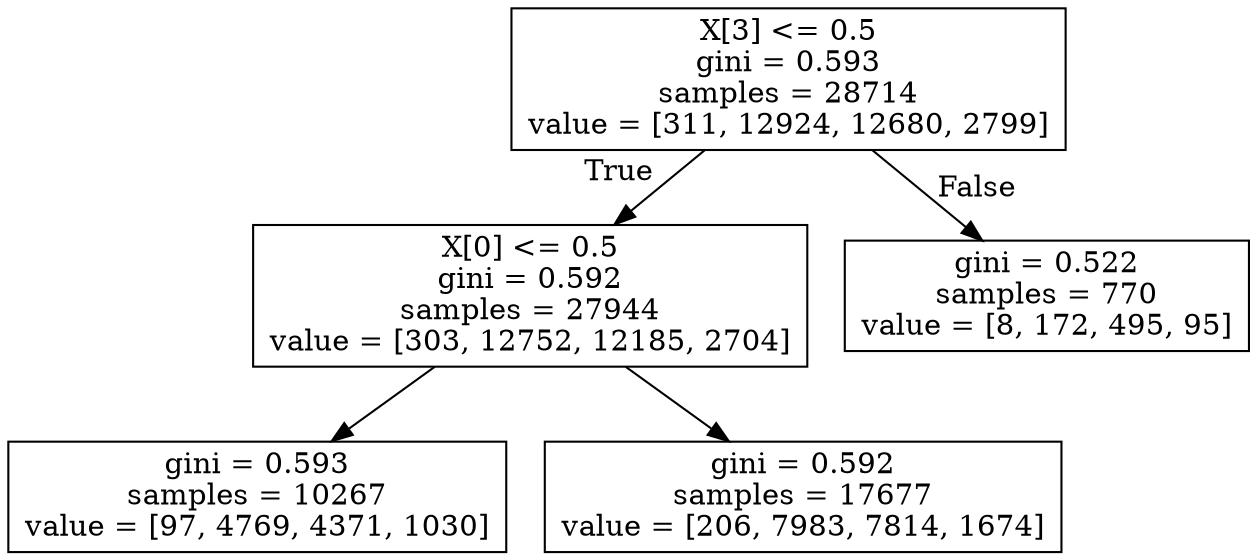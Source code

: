 digraph Tree {
node [shape=box] ;
0 [label="X[3] <= 0.5\ngini = 0.593\nsamples = 28714\nvalue = [311, 12924, 12680, 2799]"] ;
1 [label="X[0] <= 0.5\ngini = 0.592\nsamples = 27944\nvalue = [303, 12752, 12185, 2704]"] ;
0 -> 1 [labeldistance=2.5, labelangle=45, headlabel="True"] ;
2 [label="gini = 0.593\nsamples = 10267\nvalue = [97, 4769, 4371, 1030]"] ;
1 -> 2 ;
3 [label="gini = 0.592\nsamples = 17677\nvalue = [206, 7983, 7814, 1674]"] ;
1 -> 3 ;
4 [label="gini = 0.522\nsamples = 770\nvalue = [8, 172, 495, 95]"] ;
0 -> 4 [labeldistance=2.5, labelangle=-45, headlabel="False"] ;
}